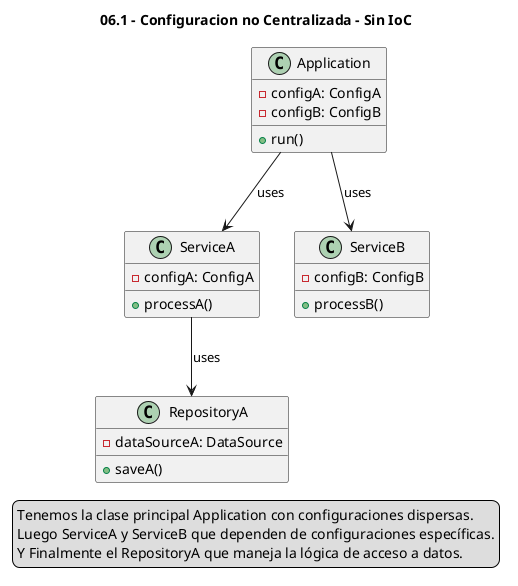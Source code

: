 @startuml

title 06.1 - Configuracion no Centralizada - Sin IoC

legend left
Tenemos la clase principal Application con configuraciones dispersas.
Luego ServiceA y ServiceB que dependen de configuraciones específicas.
Y Finalmente el RepositoryA que maneja la lógica de acceso a datos.
end legend

class Application {
    - configA: ConfigA
    - configB: ConfigB
    + run()
}

class ServiceA {
    - configA: ConfigA
    + processA()
}

class ServiceB {
    - configB: ConfigB
    + processB()
}

class RepositoryA {
    - dataSourceA: DataSource
    + saveA()
}

Application --> ServiceA : uses
Application --> ServiceB : uses
ServiceA --> RepositoryA : uses
@enduml

Application: Clase principal con configuraciones dispersas.
ServiceA / ServiceB: Servicios que dependen de configuraciones específicas.
RepositoryA: Repositorio que maneja la lógica de acceso a datos.